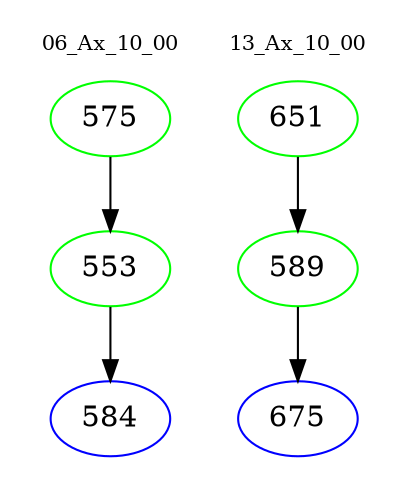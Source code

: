 digraph{
subgraph cluster_0 {
color = white
label = "06_Ax_10_00";
fontsize=10;
T0_575 [label="575", color="green"]
T0_575 -> T0_553 [color="black"]
T0_553 [label="553", color="green"]
T0_553 -> T0_584 [color="black"]
T0_584 [label="584", color="blue"]
}
subgraph cluster_1 {
color = white
label = "13_Ax_10_00";
fontsize=10;
T1_651 [label="651", color="green"]
T1_651 -> T1_589 [color="black"]
T1_589 [label="589", color="green"]
T1_589 -> T1_675 [color="black"]
T1_675 [label="675", color="blue"]
}
}
